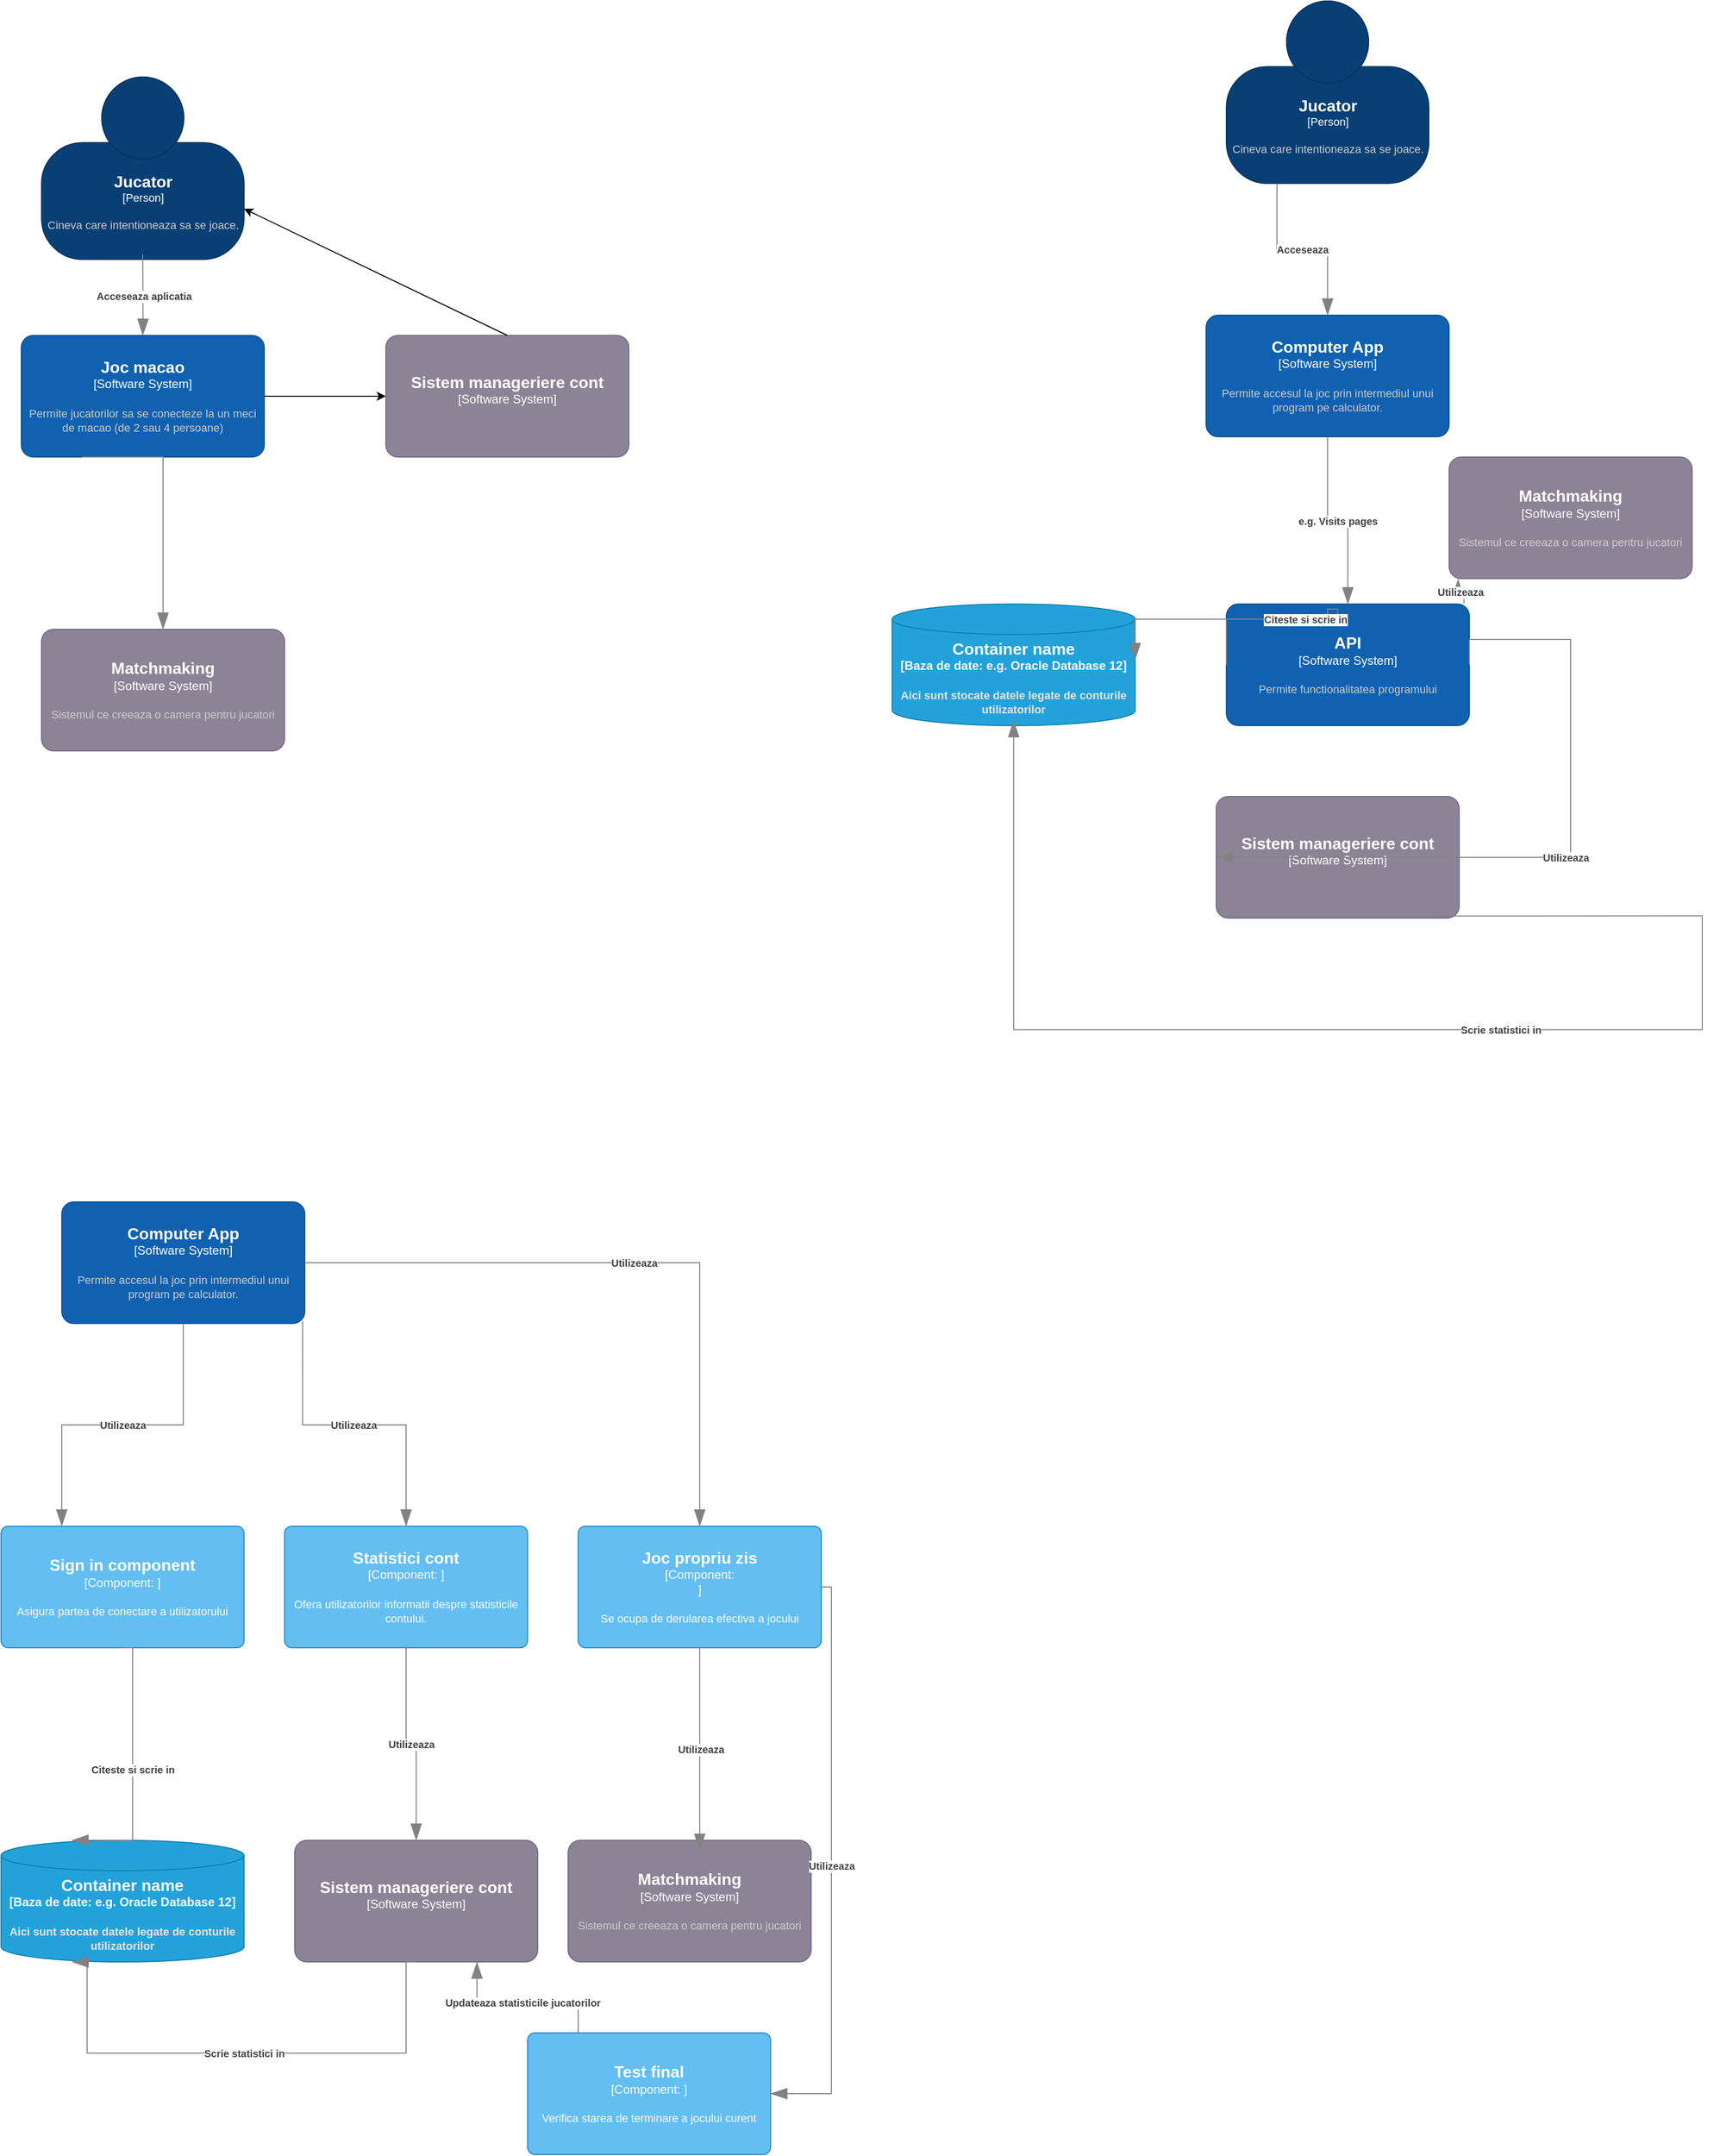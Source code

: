 <mxfile version="17.1.3" type="device"><diagram id="TsJ2yWfdU2FQDjhqLUpw" name="Page-1"><mxGraphModel dx="1483" dy="1887" grid="1" gridSize="10" guides="1" tooltips="1" connect="1" arrows="1" fold="1" page="1" pageScale="1" pageWidth="850" pageHeight="1100" math="0" shadow="0"><root><mxCell id="0"/><mxCell id="1" parent="0"/><object placeholders="1" c4Name="Jucator" c4Type="Person" c4Description="Cineva care intentioneaza sa se joace." label="&lt;font style=&quot;font-size: 16px&quot;&gt;&lt;b&gt;%c4Name%&lt;/b&gt;&lt;/font&gt;&lt;div&gt;[%c4Type%]&lt;/div&gt;&lt;br&gt;&lt;div&gt;&lt;font style=&quot;font-size: 11px&quot;&gt;&lt;font color=&quot;#cccccc&quot;&gt;%c4Description%&lt;/font&gt;&lt;/div&gt;" id="b3OH_cXYyXflSGUVOCVj-1"><mxCell style="html=1;fontSize=11;dashed=0;whitespace=wrap;fillColor=#083F75;strokeColor=#06315C;fontColor=#ffffff;shape=mxgraph.c4.person2;align=center;metaEdit=1;points=[[0.5,0,0],[1,0.5,0],[1,0.75,0],[0.75,1,0],[0.5,1,0],[0.25,1,0],[0,0.75,0],[0,0.5,0]];resizable=0;" vertex="1" parent="1"><mxGeometry x="50" y="60" width="200" height="180" as="geometry"/></mxCell></object><object placeholders="1" c4Type="Relationship" c4Description="Acceseaza aplicatia" label="&lt;div style=&quot;text-align: left&quot;&gt;&lt;div style=&quot;text-align: center&quot;&gt;&lt;b&gt;%c4Description%&lt;/b&gt;&lt;/div&gt;" id="b3OH_cXYyXflSGUVOCVj-2"><mxCell style="endArrow=blockThin;html=1;fontSize=10;fontColor=#404040;strokeWidth=1;endFill=1;strokeColor=#828282;elbow=vertical;metaEdit=1;endSize=14;startSize=14;jumpStyle=arc;jumpSize=16;rounded=0;edgeStyle=orthogonalEdgeStyle;exitX=0.5;exitY=1;exitDx=0;exitDy=0;exitPerimeter=0;entryX=0.5;entryY=0;entryDx=0;entryDy=0;entryPerimeter=0;" edge="1" parent="1" target="b3OH_cXYyXflSGUVOCVj-3"><mxGeometry width="240" relative="1" as="geometry"><mxPoint x="150" y="235" as="sourcePoint"/><mxPoint x="140" y="335" as="targetPoint"/></mxGeometry></mxCell></object><object placeholders="1" c4Name="Joc macao" c4Type="Software System" c4Description="Permite jucatorilor sa se conecteze la un meci de macao (de 2 sau 4 persoane)" label="&lt;font style=&quot;font-size: 16px&quot;&gt;&lt;b&gt;%c4Name%&lt;/b&gt;&lt;/font&gt;&lt;div&gt;[%c4Type%]&lt;/div&gt;&lt;br&gt;&lt;div&gt;&lt;font style=&quot;font-size: 11px&quot;&gt;&lt;font color=&quot;#cccccc&quot;&gt;%c4Description%&lt;/font&gt;&lt;/div&gt;" id="b3OH_cXYyXflSGUVOCVj-3"><mxCell style="rounded=1;whiteSpace=wrap;html=1;labelBackgroundColor=none;fillColor=#1061B0;fontColor=#ffffff;align=center;arcSize=10;strokeColor=#0D5091;metaEdit=1;resizable=0;points=[[0.25,0,0],[0.5,0,0],[0.75,0,0],[1,0.25,0],[1,0.5,0],[1,0.75,0],[0.75,1,0],[0.5,1,0],[0.25,1,0],[0,0.75,0],[0,0.5,0],[0,0.25,0]];" vertex="1" parent="1"><mxGeometry x="30" y="315" width="240" height="120" as="geometry"/></mxCell></object><object placeholders="1" c4Name="Matchmaking" c4Type="Software System" c4Description="Sistemul ce creeaza o camera pentru jucatori" label="&lt;font style=&quot;font-size: 16px&quot;&gt;&lt;b&gt;%c4Name%&lt;/b&gt;&lt;/font&gt;&lt;div&gt;[%c4Type%]&lt;/div&gt;&lt;br&gt;&lt;div&gt;&lt;font style=&quot;font-size: 11px&quot;&gt;&lt;font color=&quot;#cccccc&quot;&gt;%c4Description%&lt;/font&gt;&lt;/div&gt;" id="b3OH_cXYyXflSGUVOCVj-4"><mxCell style="rounded=1;whiteSpace=wrap;html=1;labelBackgroundColor=none;fillColor=#8C8496;fontColor=#ffffff;align=center;arcSize=10;strokeColor=#736782;metaEdit=1;resizable=0;points=[[0.25,0,0],[0.5,0,0],[0.75,0,0],[1,0.25,0],[1,0.5,0],[1,0.75,0],[0.75,1,0],[0.5,1,0],[0.25,1,0],[0,0.75,0],[0,0.5,0],[0,0.25,0]];" vertex="1" parent="1"><mxGeometry x="50" y="605" width="240" height="120" as="geometry"/></mxCell></object><object placeholders="1" c4Type="Relationship" id="b3OH_cXYyXflSGUVOCVj-5"><mxCell style="endArrow=blockThin;html=1;fontSize=10;fontColor=#404040;strokeWidth=1;endFill=1;strokeColor=#828282;elbow=vertical;metaEdit=1;endSize=14;startSize=14;jumpStyle=arc;jumpSize=16;rounded=0;edgeStyle=orthogonalEdgeStyle;exitX=0.25;exitY=1;exitDx=0;exitDy=0;exitPerimeter=0;entryX=0.5;entryY=0;entryDx=0;entryDy=0;entryPerimeter=0;" edge="1" parent="1" source="b3OH_cXYyXflSGUVOCVj-3" target="b3OH_cXYyXflSGUVOCVj-4"><mxGeometry width="240" relative="1" as="geometry"><mxPoint x="50" y="635" as="sourcePoint"/><mxPoint x="290" y="635" as="targetPoint"/><Array as="points"><mxPoint x="170" y="435"/></Array></mxGeometry></mxCell></object><object placeholders="1" c4Name="Sistem manageriere cont" c4Type="Software System" c4Description="" label="&lt;font style=&quot;font-size: 16px&quot;&gt;&lt;b&gt;%c4Name%&lt;/b&gt;&lt;/font&gt;&lt;div&gt;[%c4Type%]&lt;/div&gt;&lt;br&gt;&lt;div&gt;&lt;font style=&quot;font-size: 11px&quot;&gt;&lt;font color=&quot;#cccccc&quot;&gt;%c4Description%&lt;/font&gt;&lt;/div&gt;" id="b3OH_cXYyXflSGUVOCVj-6"><mxCell style="rounded=1;whiteSpace=wrap;html=1;labelBackgroundColor=none;fillColor=#8C8496;fontColor=#ffffff;align=center;arcSize=10;strokeColor=#736782;metaEdit=1;resizable=0;points=[[0.25,0,0],[0.5,0,0],[0.75,0,0],[1,0.25,0],[1,0.5,0],[1,0.75,0],[0.75,1,0],[0.5,1,0],[0.25,1,0],[0,0.75,0],[0,0.5,0],[0,0.25,0]];" vertex="1" parent="1"><mxGeometry x="390" y="315" width="240" height="120" as="geometry"/></mxCell></object><object placeholders="1" c4Name="Jucator" c4Type="Person" c4Description="Cineva care intentioneaza sa se joace." label="&lt;font style=&quot;font-size: 16px&quot;&gt;&lt;b&gt;%c4Name%&lt;/b&gt;&lt;/font&gt;&lt;div&gt;[%c4Type%]&lt;/div&gt;&lt;br&gt;&lt;div&gt;&lt;font style=&quot;font-size: 11px&quot;&gt;&lt;font color=&quot;#cccccc&quot;&gt;%c4Description%&lt;/font&gt;&lt;/div&gt;" id="b3OH_cXYyXflSGUVOCVj-8"><mxCell style="html=1;fontSize=11;dashed=0;whitespace=wrap;fillColor=#083F75;strokeColor=#06315C;fontColor=#ffffff;shape=mxgraph.c4.person2;align=center;metaEdit=1;points=[[0.5,0,0],[1,0.5,0],[1,0.75,0],[0.75,1,0],[0.5,1,0],[0.25,1,0],[0,0.75,0],[0,0.5,0]];resizable=0;" vertex="1" parent="1"><mxGeometry x="1220" y="-15" width="200" height="180" as="geometry"/></mxCell></object><object placeholders="1" c4Name="Matchmaking" c4Type="Software System" c4Description="Sistemul ce creeaza o camera pentru jucatori" label="&lt;font style=&quot;font-size: 16px&quot;&gt;&lt;b&gt;%c4Name%&lt;/b&gt;&lt;/font&gt;&lt;div&gt;[%c4Type%]&lt;/div&gt;&lt;br&gt;&lt;div&gt;&lt;font style=&quot;font-size: 11px&quot;&gt;&lt;font color=&quot;#cccccc&quot;&gt;%c4Description%&lt;/font&gt;&lt;/div&gt;" id="b3OH_cXYyXflSGUVOCVj-9"><mxCell style="rounded=1;whiteSpace=wrap;html=1;labelBackgroundColor=none;fillColor=#8C8496;fontColor=#ffffff;align=center;arcSize=10;strokeColor=#736782;metaEdit=1;resizable=0;points=[[0.25,0,0],[0.5,0,0],[0.75,0,0],[1,0.25,0],[1,0.5,0],[1,0.75,0],[0.75,1,0],[0.5,1,0],[0.25,1,0],[0,0.75,0],[0,0.5,0],[0,0.25,0]];" vertex="1" parent="1"><mxGeometry x="1440" y="435" width="240" height="120" as="geometry"/></mxCell></object><object placeholders="1" c4Name="Sistem manageriere cont" c4Type="Software System" c4Description="" label="&lt;font style=&quot;font-size: 16px&quot;&gt;&lt;b&gt;%c4Name%&lt;/b&gt;&lt;/font&gt;&lt;div&gt;[%c4Type%]&lt;/div&gt;&lt;br&gt;&lt;div&gt;&lt;font style=&quot;font-size: 11px&quot;&gt;&lt;font color=&quot;#cccccc&quot;&gt;%c4Description%&lt;/font&gt;&lt;/div&gt;" id="b3OH_cXYyXflSGUVOCVj-10"><mxCell style="rounded=1;whiteSpace=wrap;html=1;labelBackgroundColor=none;fillColor=#8C8496;fontColor=#ffffff;align=center;arcSize=10;strokeColor=#736782;metaEdit=1;resizable=0;points=[[0.25,0,0],[0.5,0,0],[0.75,0,0],[1,0.25,0],[1,0.5,0],[1,0.75,0],[0.75,1,0],[0.5,1,0],[0.25,1,0],[0,0.75,0],[0,0.5,0],[0,0.25,0]];" vertex="1" parent="1"><mxGeometry x="1210" y="770" width="240" height="120" as="geometry"/></mxCell></object><mxCell id="b3OH_cXYyXflSGUVOCVj-11" value="" style="endArrow=classic;html=1;rounded=0;exitX=1;exitY=0.5;exitDx=0;exitDy=0;exitPerimeter=0;entryX=0;entryY=0.5;entryDx=0;entryDy=0;entryPerimeter=0;" edge="1" parent="1" source="b3OH_cXYyXflSGUVOCVj-3" target="b3OH_cXYyXflSGUVOCVj-6"><mxGeometry width="50" height="50" relative="1" as="geometry"><mxPoint x="150" y="415" as="sourcePoint"/><mxPoint x="200" y="365" as="targetPoint"/></mxGeometry></mxCell><mxCell id="b3OH_cXYyXflSGUVOCVj-12" value="" style="endArrow=classic;html=1;rounded=0;exitX=0.5;exitY=0;exitDx=0;exitDy=0;exitPerimeter=0;entryX=1;entryY=0.75;entryDx=0;entryDy=0;entryPerimeter=0;" edge="1" parent="1" source="b3OH_cXYyXflSGUVOCVj-6"><mxGeometry width="50" height="50" relative="1" as="geometry"><mxPoint x="150" y="415" as="sourcePoint"/><mxPoint x="250" y="190" as="targetPoint"/></mxGeometry></mxCell><object placeholders="1" c4Name="Computer App" c4Type="Software System" c4Description="Permite accesul la joc prin intermediul unui program pe calculator." label="&lt;font style=&quot;font-size: 16px&quot;&gt;&lt;b&gt;%c4Name%&lt;/b&gt;&lt;/font&gt;&lt;div&gt;[%c4Type%]&lt;/div&gt;&lt;br&gt;&lt;div&gt;&lt;font style=&quot;font-size: 11px&quot;&gt;&lt;font color=&quot;#cccccc&quot;&gt;%c4Description%&lt;/font&gt;&lt;/div&gt;" id="b3OH_cXYyXflSGUVOCVj-13"><mxCell style="rounded=1;whiteSpace=wrap;html=1;labelBackgroundColor=none;fillColor=#1061B0;fontColor=#ffffff;align=center;arcSize=10;strokeColor=#0D5091;metaEdit=1;resizable=0;points=[[0.25,0,0],[0.5,0,0],[0.75,0,0],[1,0.25,0],[1,0.5,0],[1,0.75,0],[0.75,1,0],[0.5,1,0],[0.25,1,0],[0,0.75,0],[0,0.5,0],[0,0.25,0]];" vertex="1" parent="1"><mxGeometry x="1200" y="295" width="240" height="120" as="geometry"/></mxCell></object><object placeholders="1" c4Type="Relationship" c4Description="Acceseaza&#10;" label="&lt;div style=&quot;text-align: left&quot;&gt;&lt;div style=&quot;text-align: center&quot;&gt;&lt;b&gt;%c4Description%&lt;/b&gt;&lt;/div&gt;" id="b3OH_cXYyXflSGUVOCVj-15"><mxCell style="endArrow=blockThin;html=1;fontSize=10;fontColor=#404040;strokeWidth=1;endFill=1;strokeColor=#828282;elbow=vertical;metaEdit=1;endSize=14;startSize=14;jumpStyle=arc;jumpSize=16;rounded=0;edgeStyle=orthogonalEdgeStyle;exitX=0.25;exitY=1;exitDx=0;exitDy=0;exitPerimeter=0;entryX=0.5;entryY=0;entryDx=0;entryDy=0;entryPerimeter=0;" edge="1" parent="1" source="b3OH_cXYyXflSGUVOCVj-8" target="b3OH_cXYyXflSGUVOCVj-13"><mxGeometry width="240" relative="1" as="geometry"><mxPoint x="1090" y="255" as="sourcePoint"/><mxPoint x="1330" y="255" as="targetPoint"/></mxGeometry></mxCell></object><object placeholders="1" c4Name="API" c4Type="Software System" c4Description="Permite functionalitatea programului" label="&lt;font style=&quot;font-size: 16px&quot;&gt;&lt;b&gt;%c4Name%&lt;/b&gt;&lt;/font&gt;&lt;div&gt;[%c4Type%]&lt;/div&gt;&lt;br&gt;&lt;div&gt;&lt;font style=&quot;font-size: 11px&quot;&gt;&lt;font color=&quot;#cccccc&quot;&gt;%c4Description%&lt;/font&gt;&lt;/div&gt;" id="b3OH_cXYyXflSGUVOCVj-17"><mxCell style="rounded=1;whiteSpace=wrap;html=1;labelBackgroundColor=none;fillColor=#1061B0;fontColor=#ffffff;align=center;arcSize=10;strokeColor=#0D5091;metaEdit=1;resizable=0;points=[[0.25,0,0],[0.5,0,0],[0.75,0,0],[1,0.25,0],[1,0.5,0],[1,0.75,0],[0.75,1,0],[0.5,1,0],[0.25,1,0],[0,0.75,0],[0,0.5,0],[0,0.25,0]];" vertex="1" parent="1"><mxGeometry x="1220" y="580" width="240" height="120" as="geometry"/></mxCell></object><object placeholders="1" c4Type="Relationship" c4Description="e.g. Visits pages" label="&lt;div style=&quot;text-align: left&quot;&gt;&lt;div style=&quot;text-align: center&quot;&gt;&lt;b&gt;%c4Description%&lt;/b&gt;&lt;/div&gt;" id="b3OH_cXYyXflSGUVOCVj-20"><mxCell style="endArrow=blockThin;html=1;fontSize=10;fontColor=#404040;strokeWidth=1;endFill=1;strokeColor=#828282;elbow=vertical;metaEdit=1;endSize=14;startSize=14;jumpStyle=arc;jumpSize=16;rounded=0;edgeStyle=orthogonalEdgeStyle;entryX=0.5;entryY=0;entryDx=0;entryDy=0;entryPerimeter=0;exitX=0.5;exitY=1;exitDx=0;exitDy=0;exitPerimeter=0;" edge="1" parent="1" source="b3OH_cXYyXflSGUVOCVj-13" target="b3OH_cXYyXflSGUVOCVj-17"><mxGeometry width="240" relative="1" as="geometry"><mxPoint x="1320" y="425" as="sourcePoint"/><mxPoint x="1270" y="485" as="targetPoint"/></mxGeometry></mxCell></object><object placeholders="1" c4Type="Container name" c4Container="Baza de date" c4Technology="e.g. Oracle Database 12" c4Description="Aici sunt stocate datele legate de conturile utilizatorilor&#10;" label="&lt;font style=&quot;font-size: 16px&quot;&gt;&lt;b&gt;%c4Type%&lt;/font&gt;&lt;div&gt;[%c4Container%:&amp;nbsp;%c4Technology%]&lt;/div&gt;&lt;br&gt;&lt;div&gt;&lt;font style=&quot;font-size: 11px&quot;&gt;&lt;font color=&quot;#E6E6E6&quot;&gt;%c4Description%&lt;/font&gt;&lt;/div&gt;" id="b3OH_cXYyXflSGUVOCVj-21"><mxCell style="shape=cylinder3;size=15;whiteSpace=wrap;html=1;boundedLbl=1;rounded=0;labelBackgroundColor=none;fillColor=#23A2D9;fontSize=12;fontColor=#ffffff;align=center;strokeColor=#0E7DAD;metaEdit=1;points=[[0.5,0,0],[1,0.25,0],[1,0.5,0],[1,0.75,0],[0.5,1,0],[0,0.75,0],[0,0.5,0],[0,0.25,0]];resizable=0;" vertex="1" parent="1"><mxGeometry x="890" y="580" width="240" height="120" as="geometry"/></mxCell></object><object placeholders="1" c4Type="Relationship" c4Description="Citeste si scrie in " label="&lt;div style=&quot;text-align: left&quot;&gt;&lt;div style=&quot;text-align: center&quot;&gt;&lt;b&gt;%c4Description%&lt;/b&gt;&lt;/div&gt;" id="b3OH_cXYyXflSGUVOCVj-25"><mxCell style="endArrow=blockThin;html=1;fontSize=10;fontColor=#404040;strokeWidth=1;endFill=1;strokeColor=#828282;elbow=vertical;metaEdit=1;endSize=14;startSize=14;jumpStyle=arc;jumpSize=16;rounded=0;edgeStyle=orthogonalEdgeStyle;exitX=0;exitY=0.5;exitDx=0;exitDy=0;exitPerimeter=0;" edge="1" parent="1" source="b3OH_cXYyXflSGUVOCVj-17"><mxGeometry width="240" relative="1" as="geometry"><mxPoint x="1090" y="535" as="sourcePoint"/><mxPoint x="1130" y="635.0" as="targetPoint"/><Array as="points"><mxPoint x="1320" y="595"/><mxPoint x="1320" y="585"/><mxPoint x="1330" y="585"/><mxPoint x="1330" y="595"/></Array></mxGeometry></mxCell></object><object placeholders="1" c4Type="Relationship" c4Description="Utilizeaza&#10;" label="&lt;div style=&quot;text-align: left&quot;&gt;&lt;div style=&quot;text-align: center&quot;&gt;&lt;b&gt;%c4Description%&lt;/b&gt;&lt;/div&gt;" id="b3OH_cXYyXflSGUVOCVj-26"><mxCell style="endArrow=blockThin;html=1;fontSize=10;fontColor=#404040;strokeWidth=1;endFill=1;strokeColor=#828282;elbow=vertical;metaEdit=1;endSize=14;startSize=14;jumpStyle=arc;jumpSize=16;rounded=0;edgeStyle=orthogonalEdgeStyle;exitX=1;exitY=0.5;exitDx=0;exitDy=0;exitPerimeter=0;entryX=0;entryY=0.5;entryDx=0;entryDy=0;entryPerimeter=0;" edge="1" parent="1" source="b3OH_cXYyXflSGUVOCVj-17" target="b3OH_cXYyXflSGUVOCVj-10"><mxGeometry width="240" relative="1" as="geometry"><mxPoint x="1090" y="535" as="sourcePoint"/><mxPoint x="1330" y="535" as="targetPoint"/><Array as="points"><mxPoint x="1560" y="615"/></Array></mxGeometry></mxCell></object><object placeholders="1" c4Type="Relationship" c4Description="Utilizeaza" label="&lt;div style=&quot;text-align: left&quot;&gt;&lt;div style=&quot;text-align: center&quot;&gt;&lt;b&gt;%c4Description%&lt;/b&gt;&lt;/div&gt;" id="b3OH_cXYyXflSGUVOCVj-27"><mxCell style="endArrow=blockThin;html=1;fontSize=10;fontColor=#404040;strokeWidth=1;endFill=1;strokeColor=#828282;elbow=vertical;metaEdit=1;endSize=14;startSize=14;jumpStyle=arc;jumpSize=16;rounded=0;edgeStyle=orthogonalEdgeStyle;exitX=0.978;exitY=-0.006;exitDx=0;exitDy=0;exitPerimeter=0;entryX=0.037;entryY=1.004;entryDx=0;entryDy=0;entryPerimeter=0;" edge="1" parent="1" source="b3OH_cXYyXflSGUVOCVj-17" target="b3OH_cXYyXflSGUVOCVj-9"><mxGeometry width="240" relative="1" as="geometry"><mxPoint x="1090" y="395" as="sourcePoint"/><mxPoint x="1330" y="395" as="targetPoint"/></mxGeometry></mxCell></object><object placeholders="1" c4Name="Sign in component" c4Type="Component" c4Technology="" c4Description="Asigura partea de conectare a utilizatorului" label="&lt;font style=&quot;font-size: 16px&quot;&gt;&lt;b&gt;%c4Name%&lt;/b&gt;&lt;/font&gt;&lt;div&gt;[%c4Type%: %c4Technology%]&lt;/div&gt;&lt;br&gt;&lt;div&gt;&lt;font style=&quot;font-size: 11px&quot;&gt;%c4Description%&lt;/font&gt;&lt;/div&gt;" id="b3OH_cXYyXflSGUVOCVj-29"><mxCell style="rounded=1;whiteSpace=wrap;html=1;labelBackgroundColor=none;fillColor=#63BEF2;fontColor=#ffffff;align=center;arcSize=6;strokeColor=#2086C9;metaEdit=1;resizable=0;points=[[0.25,0,0],[0.5,0,0],[0.75,0,0],[1,0.25,0],[1,0.5,0],[1,0.75,0],[0.75,1,0],[0.5,1,0],[0.25,1,0],[0,0.75,0],[0,0.5,0],[0,0.25,0]];" vertex="1" parent="1"><mxGeometry x="10" y="1490" width="240" height="120" as="geometry"/></mxCell></object><object placeholders="1" c4Name="Computer App" c4Type="Software System" c4Description="Permite accesul la joc prin intermediul unui program pe calculator." label="&lt;font style=&quot;font-size: 16px&quot;&gt;&lt;b&gt;%c4Name%&lt;/b&gt;&lt;/font&gt;&lt;div&gt;[%c4Type%]&lt;/div&gt;&lt;br&gt;&lt;div&gt;&lt;font style=&quot;font-size: 11px&quot;&gt;&lt;font color=&quot;#cccccc&quot;&gt;%c4Description%&lt;/font&gt;&lt;/div&gt;" id="b3OH_cXYyXflSGUVOCVj-30"><mxCell style="rounded=1;whiteSpace=wrap;html=1;labelBackgroundColor=none;fillColor=#1061B0;fontColor=#ffffff;align=center;arcSize=10;strokeColor=#0D5091;metaEdit=1;resizable=0;points=[[0.25,0,0],[0.5,0,0],[0.75,0,0],[1,0.25,0],[1,0.5,0],[1,0.75,0],[0.75,1,0],[0.5,1,0],[0.25,1,0],[0,0.75,0],[0,0.5,0],[0,0.25,0]];" vertex="1" parent="1"><mxGeometry x="70" y="1170" width="240" height="120" as="geometry"/></mxCell></object><object placeholders="1" c4Type="Relationship" c4Description="Utilizeaza" label="&lt;div style=&quot;text-align: left&quot;&gt;&lt;div style=&quot;text-align: center&quot;&gt;&lt;b&gt;%c4Description%&lt;/b&gt;&lt;/div&gt;" id="b3OH_cXYyXflSGUVOCVj-31"><mxCell style="endArrow=blockThin;html=1;fontSize=10;fontColor=#404040;strokeWidth=1;endFill=1;strokeColor=#828282;elbow=vertical;metaEdit=1;endSize=14;startSize=14;jumpStyle=arc;jumpSize=16;rounded=0;edgeStyle=orthogonalEdgeStyle;exitX=0.5;exitY=1;exitDx=0;exitDy=0;exitPerimeter=0;entryX=0.25;entryY=0;entryDx=0;entryDy=0;entryPerimeter=0;" edge="1" parent="1" source="b3OH_cXYyXflSGUVOCVj-30" target="b3OH_cXYyXflSGUVOCVj-29"><mxGeometry width="240" relative="1" as="geometry"><mxPoint x="360" y="1320" as="sourcePoint"/><mxPoint x="434.16" y="1161.2" as="targetPoint"/></mxGeometry></mxCell></object><object placeholders="1" c4Name="Statistici cont" c4Type="Component" c4Technology="" c4Description="Ofera utilizatorilor informatii despre statisticile contului." label="&lt;font style=&quot;font-size: 16px&quot;&gt;&lt;b&gt;%c4Name%&lt;/b&gt;&lt;/font&gt;&lt;div&gt;[%c4Type%: %c4Technology%]&lt;/div&gt;&lt;br&gt;&lt;div&gt;&lt;font style=&quot;font-size: 11px&quot;&gt;%c4Description%&lt;/font&gt;&lt;/div&gt;" id="b3OH_cXYyXflSGUVOCVj-32"><mxCell style="rounded=1;whiteSpace=wrap;html=1;labelBackgroundColor=none;fillColor=#63BEF2;fontColor=#ffffff;align=center;arcSize=6;strokeColor=#2086C9;metaEdit=1;resizable=0;points=[[0.25,0,0],[0.5,0,0],[0.75,0,0],[1,0.25,0],[1,0.5,0],[1,0.75,0],[0.75,1,0],[0.5,1,0],[0.25,1,0],[0,0.75,0],[0,0.5,0],[0,0.25,0]];" vertex="1" parent="1"><mxGeometry x="290" y="1490" width="240" height="120" as="geometry"/></mxCell></object><object placeholders="1" c4Type="Relationship" c4Description="Utilizeaza" label="&lt;div style=&quot;text-align: left&quot;&gt;&lt;div style=&quot;text-align: center&quot;&gt;&lt;b&gt;%c4Description%&lt;/b&gt;&lt;/div&gt;" id="b3OH_cXYyXflSGUVOCVj-33"><mxCell style="endArrow=blockThin;html=1;fontSize=10;fontColor=#404040;strokeWidth=1;endFill=1;strokeColor=#828282;elbow=vertical;metaEdit=1;endSize=14;startSize=14;jumpStyle=arc;jumpSize=16;rounded=0;edgeStyle=orthogonalEdgeStyle;exitX=0.991;exitY=0.982;exitDx=0;exitDy=0;exitPerimeter=0;entryX=0.5;entryY=0;entryDx=0;entryDy=0;entryPerimeter=0;" edge="1" parent="1" source="b3OH_cXYyXflSGUVOCVj-30" target="b3OH_cXYyXflSGUVOCVj-32"><mxGeometry width="240" relative="1" as="geometry"><mxPoint x="370" y="1350" as="sourcePoint"/><mxPoint x="250" y="1550" as="targetPoint"/></mxGeometry></mxCell></object><object placeholders="1" c4Type="Container name" c4Container="Baza de date" c4Technology="e.g. Oracle Database 12" c4Description="Aici sunt stocate datele legate de conturile utilizatorilor&#10;" label="&lt;font style=&quot;font-size: 16px&quot;&gt;&lt;b&gt;%c4Type%&lt;/font&gt;&lt;div&gt;[%c4Container%:&amp;nbsp;%c4Technology%]&lt;/div&gt;&lt;br&gt;&lt;div&gt;&lt;font style=&quot;font-size: 11px&quot;&gt;&lt;font color=&quot;#E6E6E6&quot;&gt;%c4Description%&lt;/font&gt;&lt;/div&gt;" id="b3OH_cXYyXflSGUVOCVj-34"><mxCell style="shape=cylinder3;size=15;whiteSpace=wrap;html=1;boundedLbl=1;rounded=0;labelBackgroundColor=none;fillColor=#23A2D9;fontSize=12;fontColor=#ffffff;align=center;strokeColor=#0E7DAD;metaEdit=1;points=[[0.5,0,0],[1,0.25,0],[1,0.5,0],[1,0.75,0],[0.5,1,0],[0,0.75,0],[0,0.5,0],[0,0.25,0]];resizable=0;" vertex="1" parent="1"><mxGeometry x="10" y="1800" width="240" height="120" as="geometry"/></mxCell></object><object placeholders="1" c4Type="Relationship" c4Description="Citeste si scrie in " label="&lt;div style=&quot;text-align: left&quot;&gt;&lt;div style=&quot;text-align: center&quot;&gt;&lt;b&gt;%c4Description%&lt;/b&gt;&lt;/div&gt;" id="b3OH_cXYyXflSGUVOCVj-35"><mxCell style="endArrow=blockThin;html=1;fontSize=10;fontColor=#404040;strokeWidth=1;endFill=1;strokeColor=#828282;elbow=vertical;metaEdit=1;endSize=14;startSize=14;jumpStyle=arc;jumpSize=16;rounded=0;edgeStyle=orthogonalEdgeStyle;exitX=0.5;exitY=1;exitDx=0;exitDy=0;exitPerimeter=0;entryX=0.5;entryY=0;entryDx=0;entryDy=0;entryPerimeter=0;" edge="1" parent="1" source="b3OH_cXYyXflSGUVOCVj-29"><mxGeometry width="240" relative="1" as="geometry"><mxPoint x="190" y="1680" as="sourcePoint"/><mxPoint x="80" y="1800" as="targetPoint"/><Array as="points"><mxPoint x="140" y="1610"/></Array></mxGeometry></mxCell></object><object placeholders="1" c4Name="Sistem manageriere cont" c4Type="Software System" c4Description="" label="&lt;font style=&quot;font-size: 16px&quot;&gt;&lt;b&gt;%c4Name%&lt;/b&gt;&lt;/font&gt;&lt;div&gt;[%c4Type%]&lt;/div&gt;&lt;br&gt;&lt;div&gt;&lt;font style=&quot;font-size: 11px&quot;&gt;&lt;font color=&quot;#cccccc&quot;&gt;%c4Description%&lt;/font&gt;&lt;/div&gt;" id="b3OH_cXYyXflSGUVOCVj-36"><mxCell style="rounded=1;whiteSpace=wrap;html=1;labelBackgroundColor=none;fillColor=#8C8496;fontColor=#ffffff;align=center;arcSize=10;strokeColor=#736782;metaEdit=1;resizable=0;points=[[0.25,0,0],[0.5,0,0],[0.75,0,0],[1,0.25,0],[1,0.5,0],[1,0.75,0],[0.75,1,0],[0.5,1,0],[0.25,1,0],[0,0.75,0],[0,0.5,0],[0,0.25,0]];" vertex="1" parent="1"><mxGeometry x="300" y="1800" width="240" height="120" as="geometry"/></mxCell></object><object placeholders="1" c4Type="Relationship" c4Description="Utilizeaza" label="&lt;div style=&quot;text-align: left&quot;&gt;&lt;div style=&quot;text-align: center&quot;&gt;&lt;b&gt;%c4Description%&lt;/b&gt;&lt;/div&gt;" id="b3OH_cXYyXflSGUVOCVj-37"><mxCell style="endArrow=blockThin;html=1;fontSize=10;fontColor=#404040;strokeWidth=1;endFill=1;strokeColor=#828282;elbow=vertical;metaEdit=1;endSize=14;startSize=14;jumpStyle=arc;jumpSize=16;rounded=0;edgeStyle=orthogonalEdgeStyle;exitX=0.5;exitY=1;exitDx=0;exitDy=0;exitPerimeter=0;entryX=0.5;entryY=0;entryDx=0;entryDy=0;entryPerimeter=0;" edge="1" parent="1" source="b3OH_cXYyXflSGUVOCVj-32" target="b3OH_cXYyXflSGUVOCVj-36"><mxGeometry width="240" relative="1" as="geometry"><mxPoint x="660" y="1470" as="sourcePoint"/><mxPoint x="762.16" y="1672.16" as="targetPoint"/></mxGeometry></mxCell></object><object placeholders="1" c4Name="Joc propriu zis" c4Type="Component" c4Technology="&#10;" c4Description="Se ocupa de derularea efectiva a jocului" label="&lt;font style=&quot;font-size: 16px&quot;&gt;&lt;b&gt;%c4Name%&lt;/b&gt;&lt;/font&gt;&lt;div&gt;[%c4Type%: %c4Technology%]&lt;/div&gt;&lt;br&gt;&lt;div&gt;&lt;font style=&quot;font-size: 11px&quot;&gt;%c4Description%&lt;/font&gt;&lt;/div&gt;" id="b3OH_cXYyXflSGUVOCVj-38"><mxCell style="rounded=1;whiteSpace=wrap;html=1;labelBackgroundColor=none;fillColor=#63BEF2;fontColor=#ffffff;align=center;arcSize=6;strokeColor=#2086C9;metaEdit=1;resizable=0;points=[[0.25,0,0],[0.5,0,0],[0.75,0,0],[1,0.25,0],[1,0.5,0],[1,0.75,0],[0.75,1,0],[0.5,1,0],[0.25,1,0],[0,0.75,0],[0,0.5,0],[0,0.25,0]];" vertex="1" parent="1"><mxGeometry x="580" y="1490" width="240" height="120" as="geometry"/></mxCell></object><object placeholders="1" c4Type="Relationship" c4Description="Utilizeaza" label="&lt;div style=&quot;text-align: left&quot;&gt;&lt;div style=&quot;text-align: center&quot;&gt;&lt;b&gt;%c4Description%&lt;/b&gt;&lt;/div&gt;" id="b3OH_cXYyXflSGUVOCVj-39"><mxCell style="endArrow=blockThin;html=1;fontSize=10;fontColor=#404040;strokeWidth=1;endFill=1;strokeColor=#828282;elbow=vertical;metaEdit=1;endSize=14;startSize=14;jumpStyle=arc;jumpSize=16;rounded=0;edgeStyle=orthogonalEdgeStyle;exitX=1;exitY=0.5;exitDx=0;exitDy=0;exitPerimeter=0;entryX=0.5;entryY=0;entryDx=0;entryDy=0;entryPerimeter=0;" edge="1" parent="1" source="b3OH_cXYyXflSGUVOCVj-30" target="b3OH_cXYyXflSGUVOCVj-38"><mxGeometry width="240" relative="1" as="geometry"><mxPoint x="410" y="1240" as="sourcePoint"/><mxPoint x="512.16" y="1442.16" as="targetPoint"/></mxGeometry></mxCell></object><object placeholders="1" c4Name="Matchmaking" c4Type="Software System" c4Description="Sistemul ce creeaza o camera pentru jucatori" label="&lt;font style=&quot;font-size: 16px&quot;&gt;&lt;b&gt;%c4Name%&lt;/b&gt;&lt;/font&gt;&lt;div&gt;[%c4Type%]&lt;/div&gt;&lt;br&gt;&lt;div&gt;&lt;font style=&quot;font-size: 11px&quot;&gt;&lt;font color=&quot;#cccccc&quot;&gt;%c4Description%&lt;/font&gt;&lt;/div&gt;" id="b3OH_cXYyXflSGUVOCVj-40"><mxCell style="rounded=1;whiteSpace=wrap;html=1;labelBackgroundColor=none;fillColor=#8C8496;fontColor=#ffffff;align=center;arcSize=10;strokeColor=#736782;metaEdit=1;resizable=0;points=[[0.25,0,0],[0.5,0,0],[0.75,0,0],[1,0.25,0],[1,0.5,0],[1,0.75,0],[0.75,1,0],[0.5,1,0],[0.25,1,0],[0,0.75,0],[0,0.5,0],[0,0.25,0]];" vertex="1" parent="1"><mxGeometry x="570" y="1800" width="240" height="120" as="geometry"/></mxCell></object><object placeholders="1" c4Type="Relationship" c4Description="Utilizeaza" label="&lt;div style=&quot;text-align: left&quot;&gt;&lt;div style=&quot;text-align: center&quot;&gt;&lt;b&gt;%c4Description%&lt;/b&gt;&lt;/div&gt;" id="b3OH_cXYyXflSGUVOCVj-41"><mxCell style="endArrow=blockThin;html=1;fontSize=10;fontColor=#404040;strokeWidth=1;endFill=1;strokeColor=#828282;elbow=vertical;metaEdit=1;endSize=14;startSize=14;jumpStyle=arc;jumpSize=16;rounded=0;edgeStyle=orthogonalEdgeStyle;" edge="1" parent="1" source="b3OH_cXYyXflSGUVOCVj-38"><mxGeometry width="240" relative="1" as="geometry"><mxPoint x="690" y="1690" as="sourcePoint"/><mxPoint x="700" y="1810" as="targetPoint"/></mxGeometry></mxCell></object><object placeholders="1" c4Name="Test final" c4Type="Component" c4Technology="" c4Description="Verifica starea de terminare a jocului curent" label="&lt;font style=&quot;font-size: 16px&quot;&gt;&lt;b&gt;%c4Name%&lt;/b&gt;&lt;/font&gt;&lt;div&gt;[%c4Type%: %c4Technology%]&lt;/div&gt;&lt;br&gt;&lt;div&gt;&lt;font style=&quot;font-size: 11px&quot;&gt;%c4Description%&lt;/font&gt;&lt;/div&gt;" id="b3OH_cXYyXflSGUVOCVj-42"><mxCell style="rounded=1;whiteSpace=wrap;html=1;labelBackgroundColor=none;fillColor=#63BEF2;fontColor=#ffffff;align=center;arcSize=6;strokeColor=#2086C9;metaEdit=1;resizable=0;points=[[0.25,0,0],[0.5,0,0],[0.75,0,0],[1,0.25,0],[1,0.5,0],[1,0.75,0],[0.75,1,0],[0.5,1,0],[0.25,1,0],[0,0.75,0],[0,0.5,0],[0,0.25,0]];" vertex="1" parent="1"><mxGeometry x="530" y="1990" width="240" height="120" as="geometry"/></mxCell></object><object placeholders="1" c4Type="Relationship" c4Description="Utilizeaza" label="&lt;div style=&quot;text-align: left&quot;&gt;&lt;div style=&quot;text-align: center&quot;&gt;&lt;b&gt;%c4Description%&lt;/b&gt;&lt;/div&gt;" id="b3OH_cXYyXflSGUVOCVj-44"><mxCell style="endArrow=blockThin;html=1;fontSize=10;fontColor=#404040;strokeWidth=1;endFill=1;strokeColor=#828282;elbow=vertical;metaEdit=1;endSize=14;startSize=14;jumpStyle=arc;jumpSize=16;rounded=0;edgeStyle=orthogonalEdgeStyle;exitX=1;exitY=0.5;exitDx=0;exitDy=0;exitPerimeter=0;entryX=1;entryY=0.5;entryDx=0;entryDy=0;entryPerimeter=0;" edge="1" parent="1" source="b3OH_cXYyXflSGUVOCVj-38" target="b3OH_cXYyXflSGUVOCVj-42"><mxGeometry width="240" relative="1" as="geometry"><mxPoint x="840" y="1410" as="sourcePoint"/><mxPoint x="955" y="1420.0" as="targetPoint"/><Array as="points"><mxPoint x="830" y="1550"/><mxPoint x="830" y="2050"/></Array></mxGeometry></mxCell></object><object placeholders="1" c4Type="Relationship" c4Description="Scrie statistici in" label="&lt;div style=&quot;text-align: left&quot;&gt;&lt;div style=&quot;text-align: center&quot;&gt;&lt;b&gt;%c4Description%&lt;/b&gt;&lt;/div&gt;" id="b3OH_cXYyXflSGUVOCVj-46"><mxCell style="endArrow=blockThin;html=1;fontSize=10;fontColor=#404040;strokeWidth=1;endFill=1;strokeColor=#828282;elbow=vertical;metaEdit=1;endSize=14;startSize=14;jumpStyle=arc;jumpSize=16;rounded=0;edgeStyle=orthogonalEdgeStyle;exitX=0.02;exitY=0.982;exitDx=0;exitDy=0;exitPerimeter=0;entryX=0.5;entryY=1;entryDx=0;entryDy=0;entryPerimeter=0;" edge="1" parent="1" source="b3OH_cXYyXflSGUVOCVj-10"><mxGeometry width="240" relative="1" as="geometry"><mxPoint x="1440" y="675" as="sourcePoint"/><mxPoint x="1010" y="695" as="targetPoint"/><Array as="points"><mxPoint x="1690" y="888"/><mxPoint x="1690" y="1000"/><mxPoint x="1010" y="1000"/></Array></mxGeometry></mxCell></object><object placeholders="1" c4Type="Relationship" c4Description="Scrie statistici in" label="&lt;div style=&quot;text-align: left&quot;&gt;&lt;div style=&quot;text-align: center&quot;&gt;&lt;b&gt;%c4Description%&lt;/b&gt;&lt;/div&gt;" id="b3OH_cXYyXflSGUVOCVj-47"><mxCell style="endArrow=blockThin;html=1;fontSize=10;fontColor=#404040;strokeWidth=1;endFill=1;strokeColor=#828282;elbow=vertical;metaEdit=1;endSize=14;startSize=14;jumpStyle=arc;jumpSize=16;rounded=0;edgeStyle=orthogonalEdgeStyle;entryX=0.5;entryY=1;entryDx=0;entryDy=0;entryPerimeter=0;exitX=0.5;exitY=1;exitDx=0;exitDy=0;exitPerimeter=0;" edge="1" parent="1" source="b3OH_cXYyXflSGUVOCVj-36"><mxGeometry width="240" relative="1" as="geometry"><mxPoint x="800" y="2150" as="sourcePoint"/><mxPoint x="80" y="1920" as="targetPoint"/><Array as="points"><mxPoint x="410" y="1920"/><mxPoint x="410" y="2010"/><mxPoint x="95" y="2010"/><mxPoint x="95" y="1920"/></Array></mxGeometry></mxCell></object><object placeholders="1" c4Type="Relationship" c4Description="Updateaza statisticile jucatorilor" label="&lt;div style=&quot;text-align: left&quot;&gt;&lt;div style=&quot;text-align: center&quot;&gt;&lt;b&gt;%c4Description%&lt;/b&gt;&lt;/div&gt;" id="b3OH_cXYyXflSGUVOCVj-48"><mxCell style="endArrow=blockThin;html=1;fontSize=10;fontColor=#404040;strokeWidth=1;endFill=1;strokeColor=#828282;elbow=vertical;metaEdit=1;endSize=14;startSize=14;jumpStyle=arc;jumpSize=16;rounded=0;edgeStyle=orthogonalEdgeStyle;entryX=0.75;entryY=1;entryDx=0;entryDy=0;entryPerimeter=0;" edge="1" parent="1" source="b3OH_cXYyXflSGUVOCVj-42" target="b3OH_cXYyXflSGUVOCVj-36"><mxGeometry width="240" relative="1" as="geometry"><mxPoint x="1075" y="1480.0" as="sourcePoint"/><mxPoint x="630" y="1650" as="targetPoint"/><Array as="points"><mxPoint x="580" y="1960"/><mxPoint x="480" y="1960"/></Array></mxGeometry></mxCell></object></root></mxGraphModel></diagram></mxfile>